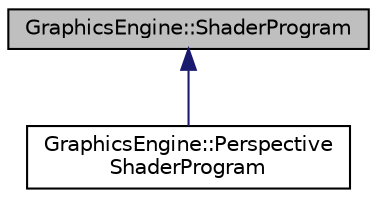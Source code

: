 digraph "GraphicsEngine::ShaderProgram"
{
  edge [fontname="Helvetica",fontsize="10",labelfontname="Helvetica",labelfontsize="10"];
  node [fontname="Helvetica",fontsize="10",shape=record];
  Node0 [label="GraphicsEngine::ShaderProgram",height=0.2,width=0.4,color="black", fillcolor="grey75", style="filled", fontcolor="black"];
  Node0 -> Node1 [dir="back",color="midnightblue",fontsize="10",style="solid",fontname="Helvetica"];
  Node1 [label="GraphicsEngine::Perspective\lShaderProgram",height=0.2,width=0.4,color="black", fillcolor="white", style="filled",URL="$class_graphics_engine_1_1_perspective_shader_program.html"];
}
